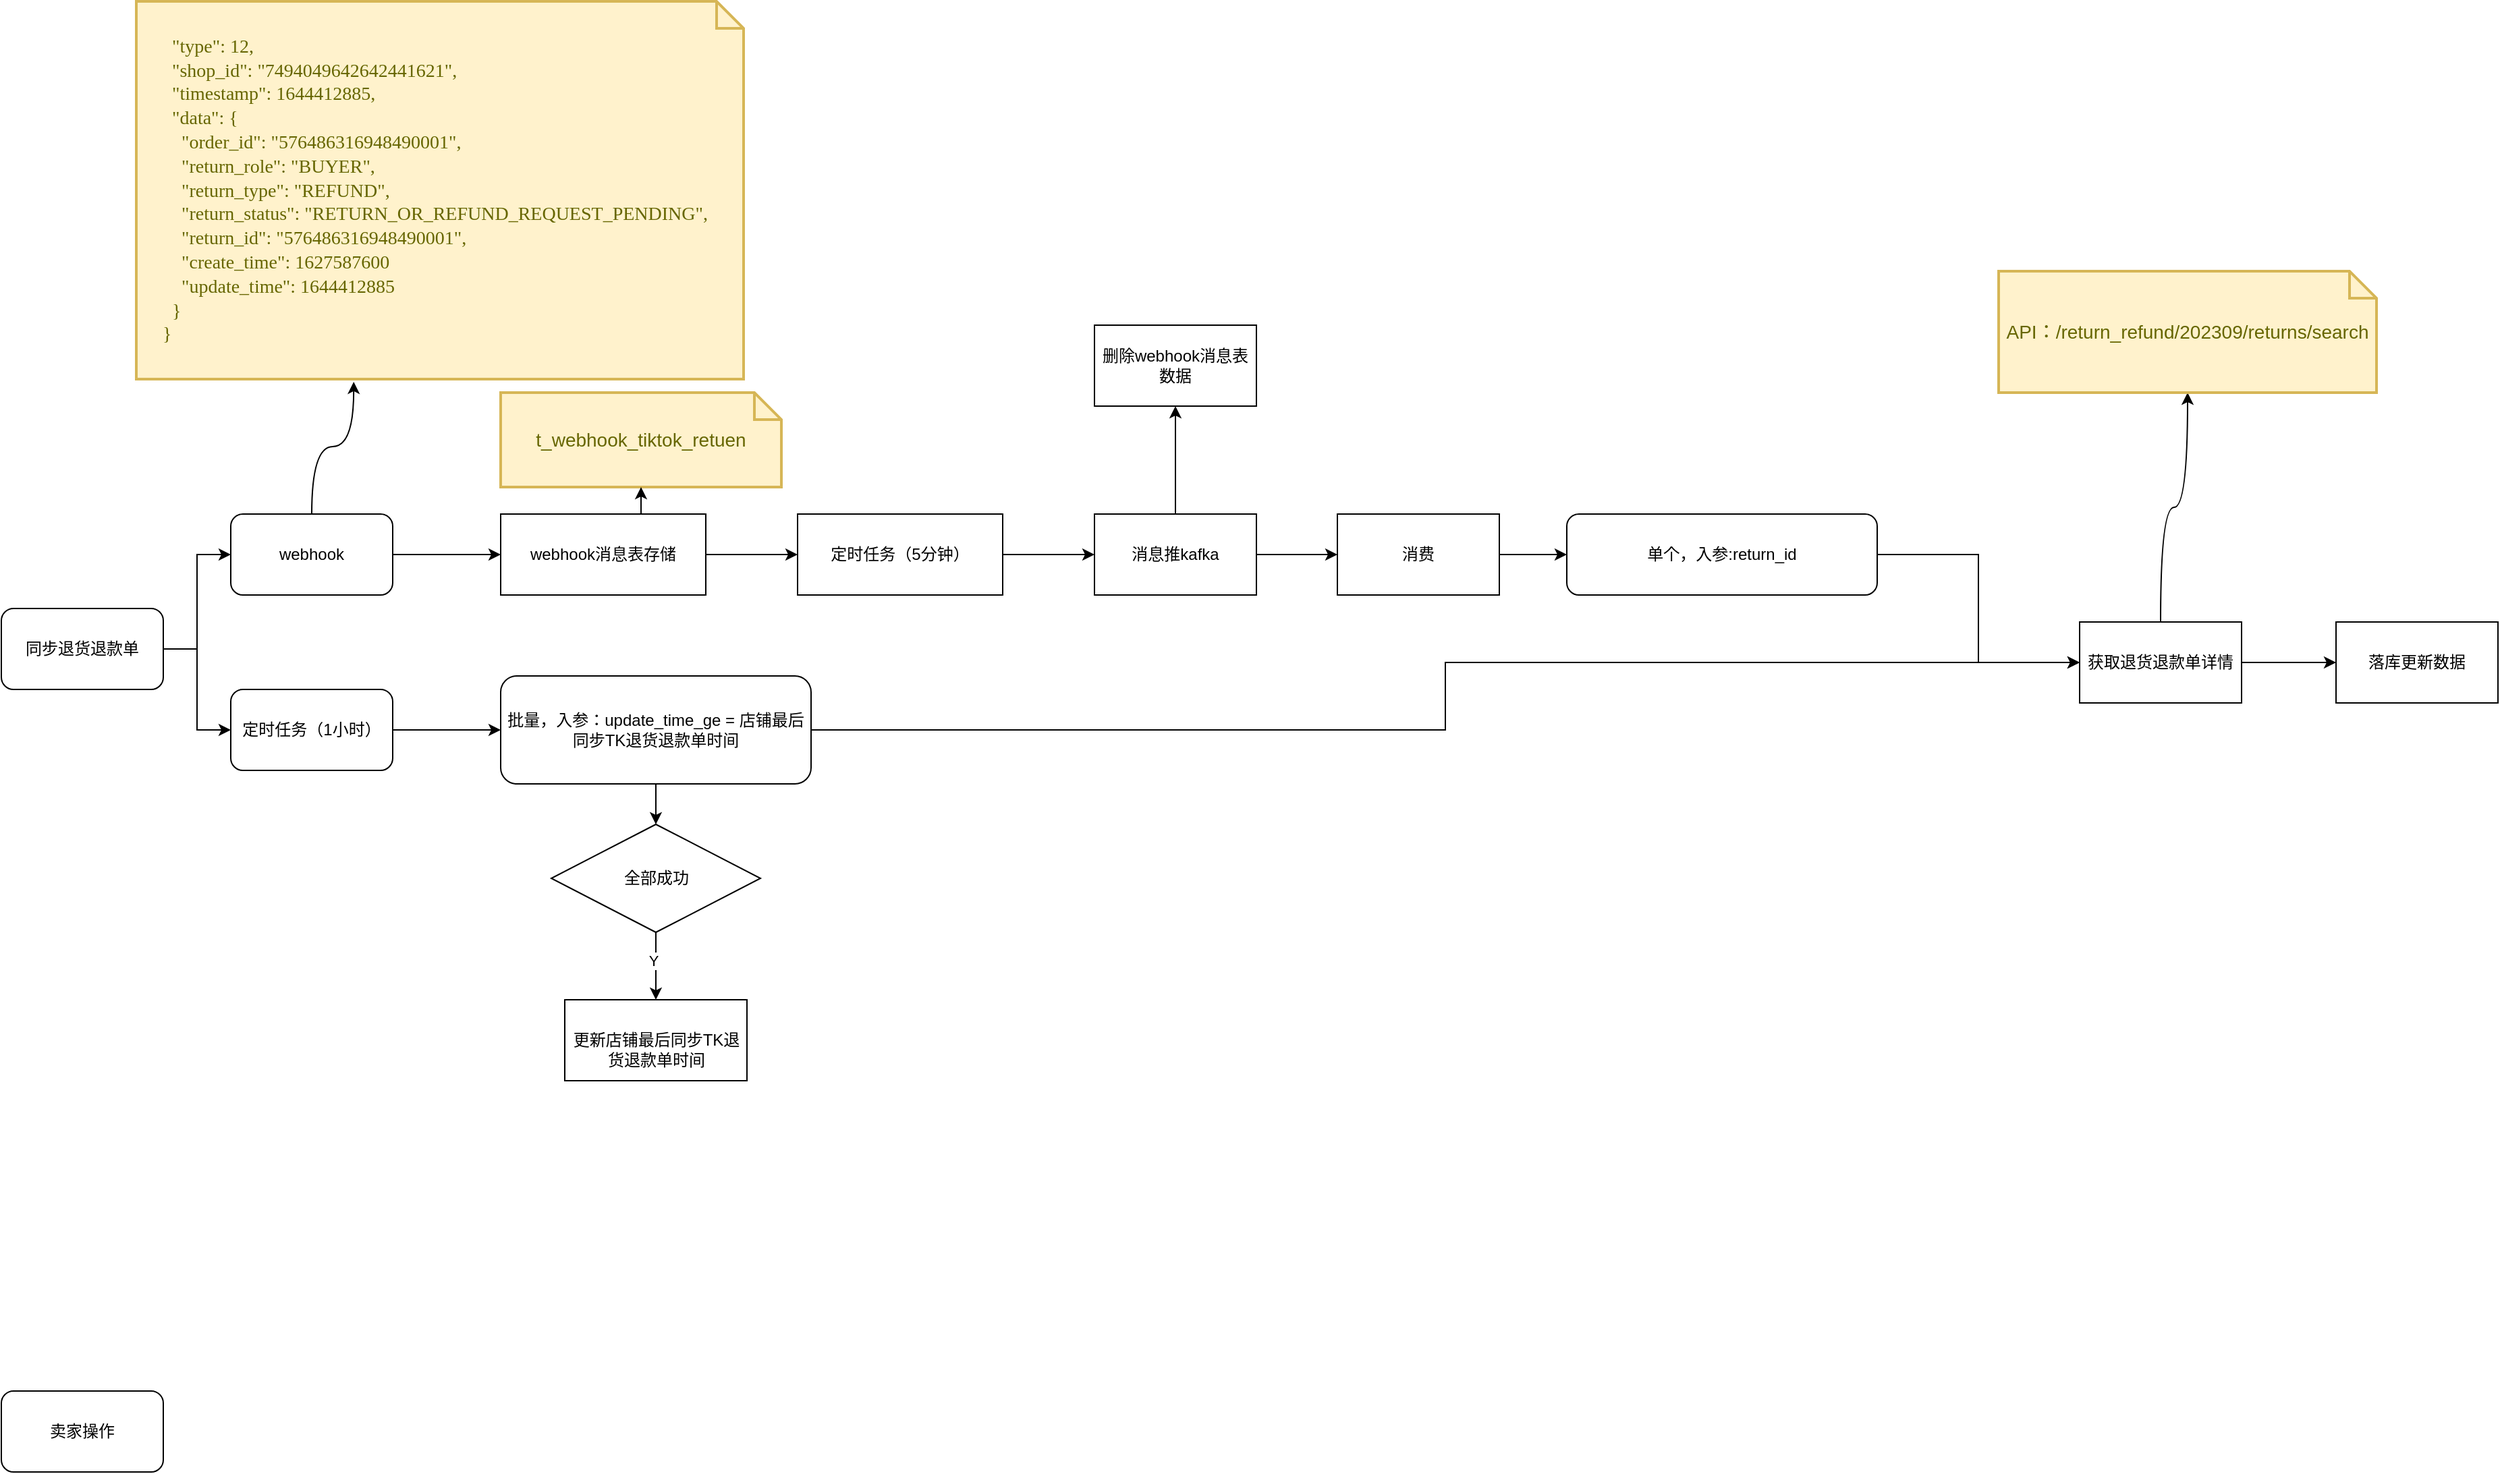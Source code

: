 <mxfile version="23.0.2" type="github">
  <diagram name="第 1 页" id="7Wf6cqTyHwaIPKZCL2vt">
    <mxGraphModel dx="1434" dy="2712" grid="1" gridSize="10" guides="1" tooltips="1" connect="1" arrows="1" fold="1" page="1" pageScale="1" pageWidth="1200" pageHeight="1920" math="0" shadow="0">
      <root>
        <mxCell id="0" />
        <mxCell id="1" parent="0" />
        <mxCell id="cwitm3p27Mh2OY6QhC1o-39" value="" style="edgeStyle=orthogonalEdgeStyle;rounded=0;orthogonalLoop=1;jettySize=auto;html=1;" edge="1" parent="1" source="cwitm3p27Mh2OY6QhC1o-1">
          <mxGeometry relative="1" as="geometry">
            <mxPoint x="370" y="130" as="targetPoint" />
          </mxGeometry>
        </mxCell>
        <mxCell id="cwitm3p27Mh2OY6QhC1o-1" value="webhook" style="rounded=1;whiteSpace=wrap;html=1;" vertex="1" parent="1">
          <mxGeometry x="170" y="100" width="120" height="60" as="geometry" />
        </mxCell>
        <mxCell id="cwitm3p27Mh2OY6QhC1o-25" style="edgeStyle=orthogonalEdgeStyle;rounded=0;orthogonalLoop=1;jettySize=auto;html=1;exitX=1;exitY=0.5;exitDx=0;exitDy=0;entryX=0;entryY=0.5;entryDx=0;entryDy=0;" edge="1" parent="1" source="cwitm3p27Mh2OY6QhC1o-2" target="cwitm3p27Mh2OY6QhC1o-1">
          <mxGeometry relative="1" as="geometry" />
        </mxCell>
        <mxCell id="cwitm3p27Mh2OY6QhC1o-26" style="edgeStyle=orthogonalEdgeStyle;rounded=0;orthogonalLoop=1;jettySize=auto;html=1;exitX=1;exitY=0.5;exitDx=0;exitDy=0;entryX=0;entryY=0.5;entryDx=0;entryDy=0;" edge="1" parent="1" source="cwitm3p27Mh2OY6QhC1o-2" target="cwitm3p27Mh2OY6QhC1o-3">
          <mxGeometry relative="1" as="geometry" />
        </mxCell>
        <mxCell id="cwitm3p27Mh2OY6QhC1o-2" value="同步退货退款单" style="rounded=1;whiteSpace=wrap;html=1;" vertex="1" parent="1">
          <mxGeometry y="170" width="120" height="60" as="geometry" />
        </mxCell>
        <mxCell id="cwitm3p27Mh2OY6QhC1o-18" value="" style="edgeStyle=orthogonalEdgeStyle;rounded=0;orthogonalLoop=1;jettySize=auto;html=1;" edge="1" parent="1" source="cwitm3p27Mh2OY6QhC1o-3" target="cwitm3p27Mh2OY6QhC1o-17">
          <mxGeometry relative="1" as="geometry" />
        </mxCell>
        <mxCell id="cwitm3p27Mh2OY6QhC1o-3" value="定时任务（1小时）" style="rounded=1;whiteSpace=wrap;html=1;" vertex="1" parent="1">
          <mxGeometry x="170" y="230" width="120" height="60" as="geometry" />
        </mxCell>
        <mxCell id="cwitm3p27Mh2OY6QhC1o-51" style="edgeStyle=orthogonalEdgeStyle;rounded=0;orthogonalLoop=1;jettySize=auto;html=1;exitX=1;exitY=0.5;exitDx=0;exitDy=0;entryX=0;entryY=0.5;entryDx=0;entryDy=0;" edge="1" parent="1" source="cwitm3p27Mh2OY6QhC1o-10" target="cwitm3p27Mh2OY6QhC1o-16">
          <mxGeometry relative="1" as="geometry" />
        </mxCell>
        <mxCell id="cwitm3p27Mh2OY6QhC1o-10" value="单个，入参:return_id" style="whiteSpace=wrap;html=1;rounded=1;" vertex="1" parent="1">
          <mxGeometry x="1160" y="100" width="230" height="60" as="geometry" />
        </mxCell>
        <mxCell id="cwitm3p27Mh2OY6QhC1o-14" value="&lt;pre style=&quot;outline: none; font-family: Courier; font-size: 14px; border: 0px; margin: 0px; padding: 0px; box-sizing: border-box; font-style: normal; font-variant-ligatures: normal; font-variant-caps: normal; font-weight: 400; letter-spacing: normal; text-align: start; text-indent: 0px; text-transform: none; word-spacing: 0px; -webkit-text-stroke-width: 0px; text-decoration-thickness: initial; text-decoration-style: initial; text-decoration-color: initial; display: block; color: var(--zep-neutral-text1); overflow-wrap: break-word; word-break: break-all; overflow-x: auto; background: var(--zep-neutral-bg2);&quot;&gt;&lt;code style=&quot;outline: none; font-family: monospace, monospace; font-size: 1em; border: 0px; margin: 0px; padding: 0px; box-sizing: border-box;&quot; class=&quot;language-JSON&quot;&gt;&lt;span style=&quot;outline: none; font-family: &amp;quot;TikTok Text&amp;quot;; margin: 0px; padding: 0px; border: 0px; -webkit-font-smoothing: antialiased; box-sizing: border-box;&quot;&gt;&lt;/span&gt;&lt;span style=&quot;outline: none; font-family: &amp;quot;TikTok Text&amp;quot;; margin: 0px; padding: 0px; border: 0px; -webkit-font-smoothing: antialiased; box-sizing: border-box;&quot;&gt;&lt;span style=&quot;outline: none; font-family: &amp;quot;TikTok Text&amp;quot;; margin: 0px; padding: 0px; border: 0px; -webkit-font-smoothing: antialiased; box-sizing: border-box;&quot;&gt;  &lt;/span&gt;&lt;span style=&quot;outline: none; font-family: &amp;quot;TikTok Text&amp;quot;; margin: 0px; padding: 0px; border: 0px; -webkit-font-smoothing: antialiased; box-sizing: border-box;&quot; class=&quot;hljs-attr&quot;&gt;&quot;type&quot;&lt;/span&gt;&lt;span style=&quot;outline: none; font-family: &amp;quot;TikTok Text&amp;quot;; margin: 0px; padding: 0px; border: 0px; -webkit-font-smoothing: antialiased; box-sizing: border-box;&quot;&gt;: &lt;/span&gt;&lt;span style=&quot;outline: none; font-family: &amp;quot;TikTok Text&amp;quot;; margin: 0px; padding: 0px; border: 0px; box-sizing: border-box; color: var(--zep-brand-normal); word-break: break-all;&quot;&gt;12&lt;/span&gt;&lt;span style=&quot;outline: none; font-family: &amp;quot;TikTok Text&amp;quot;; margin: 0px; padding: 0px; border: 0px; -webkit-font-smoothing: antialiased; box-sizing: border-box;&quot;&gt;,  &lt;br/&gt;&lt;/span&gt;&lt;/span&gt;&lt;span style=&quot;outline: none; font-family: &amp;quot;TikTok Text&amp;quot;; margin: 0px; padding: 0px; border: 0px; -webkit-font-smoothing: antialiased; box-sizing: border-box;&quot;&gt;&lt;span style=&quot;outline: none; font-family: &amp;quot;TikTok Text&amp;quot;; margin: 0px; padding: 0px; border: 0px; -webkit-font-smoothing: antialiased; box-sizing: border-box;&quot;&gt;  &lt;/span&gt;&lt;span style=&quot;outline: none; font-family: &amp;quot;TikTok Text&amp;quot;; margin: 0px; padding: 0px; border: 0px; -webkit-font-smoothing: antialiased; box-sizing: border-box;&quot; class=&quot;hljs-attr&quot;&gt;&quot;shop_id&quot;&lt;/span&gt;&lt;span style=&quot;outline: none; font-family: &amp;quot;TikTok Text&amp;quot;; margin: 0px; padding: 0px; border: 0px; -webkit-font-smoothing: antialiased; box-sizing: border-box;&quot;&gt;: &lt;/span&gt;&lt;span style=&quot;outline: none; font-family: &amp;quot;TikTok Text&amp;quot;; margin: 0px; padding: 0px; border: 0px; box-sizing: border-box; color: var(--zep-brand-normal); word-break: break-all;&quot;&gt;&quot;7494049642642441621&quot;&lt;/span&gt;&lt;span style=&quot;outline: none; font-family: &amp;quot;TikTok Text&amp;quot;; margin: 0px; padding: 0px; border: 0px; -webkit-font-smoothing: antialiased; box-sizing: border-box;&quot;&gt;,  &lt;br/&gt;&lt;/span&gt;&lt;/span&gt;&lt;span style=&quot;outline: none; font-family: &amp;quot;TikTok Text&amp;quot;; margin: 0px; padding: 0px; border: 0px; -webkit-font-smoothing: antialiased; box-sizing: border-box;&quot;&gt;&lt;span style=&quot;outline: none; font-family: &amp;quot;TikTok Text&amp;quot;; margin: 0px; padding: 0px; border: 0px; -webkit-font-smoothing: antialiased; box-sizing: border-box;&quot;&gt;  &lt;/span&gt;&lt;span style=&quot;outline: none; font-family: &amp;quot;TikTok Text&amp;quot;; margin: 0px; padding: 0px; border: 0px; -webkit-font-smoothing: antialiased; box-sizing: border-box;&quot; class=&quot;hljs-attr&quot;&gt;&quot;timestamp&quot;&lt;/span&gt;&lt;span style=&quot;outline: none; font-family: &amp;quot;TikTok Text&amp;quot;; margin: 0px; padding: 0px; border: 0px; -webkit-font-smoothing: antialiased; box-sizing: border-box;&quot;&gt;: &lt;/span&gt;&lt;span style=&quot;outline: none; font-family: &amp;quot;TikTok Text&amp;quot;; margin: 0px; padding: 0px; border: 0px; box-sizing: border-box; color: var(--zep-brand-normal); word-break: break-all;&quot;&gt;1644412885&lt;/span&gt;&lt;span style=&quot;outline: none; font-family: &amp;quot;TikTok Text&amp;quot;; margin: 0px; padding: 0px; border: 0px; -webkit-font-smoothing: antialiased; box-sizing: border-box;&quot;&gt;,  &lt;br/&gt;&lt;/span&gt;&lt;/span&gt;&lt;span style=&quot;outline: none; font-family: &amp;quot;TikTok Text&amp;quot;; margin: 0px; padding: 0px; border: 0px; -webkit-font-smoothing: antialiased; box-sizing: border-box;&quot;&gt;&lt;span style=&quot;outline: none; font-family: &amp;quot;TikTok Text&amp;quot;; margin: 0px; padding: 0px; border: 0px; -webkit-font-smoothing: antialiased; box-sizing: border-box;&quot;&gt;  &lt;/span&gt;&lt;span style=&quot;outline: none; font-family: &amp;quot;TikTok Text&amp;quot;; margin: 0px; padding: 0px; border: 0px; -webkit-font-smoothing: antialiased; box-sizing: border-box;&quot; class=&quot;hljs-attr&quot;&gt;&quot;data&quot;&lt;/span&gt;&lt;span style=&quot;outline: none; font-family: &amp;quot;TikTok Text&amp;quot;; margin: 0px; padding: 0px; border: 0px; -webkit-font-smoothing: antialiased; box-sizing: border-box;&quot;&gt;: {  &lt;br/&gt;&lt;/span&gt;&lt;/span&gt;&lt;span style=&quot;outline: none; font-family: &amp;quot;TikTok Text&amp;quot;; margin: 0px; padding: 0px; border: 0px; -webkit-font-smoothing: antialiased; box-sizing: border-box;&quot;&gt;&lt;span style=&quot;outline: none; font-family: &amp;quot;TikTok Text&amp;quot;; margin: 0px; padding: 0px; border: 0px; -webkit-font-smoothing: antialiased; box-sizing: border-box;&quot;&gt;    &lt;/span&gt;&lt;span style=&quot;outline: none; font-family: &amp;quot;TikTok Text&amp;quot;; margin: 0px; padding: 0px; border: 0px; -webkit-font-smoothing: antialiased; box-sizing: border-box;&quot; class=&quot;hljs-attr&quot;&gt;&quot;order_id&quot;&lt;/span&gt;&lt;span style=&quot;outline: none; font-family: &amp;quot;TikTok Text&amp;quot;; margin: 0px; padding: 0px; border: 0px; -webkit-font-smoothing: antialiased; box-sizing: border-box;&quot;&gt;: &lt;/span&gt;&lt;span style=&quot;outline: none; font-family: &amp;quot;TikTok Text&amp;quot;; margin: 0px; padding: 0px; border: 0px; box-sizing: border-box; color: var(--zep-brand-normal); word-break: break-all;&quot;&gt;&quot;576486316948490001&quot;&lt;/span&gt;&lt;span style=&quot;outline: none; font-family: &amp;quot;TikTok Text&amp;quot;; margin: 0px; padding: 0px; border: 0px; -webkit-font-smoothing: antialiased; box-sizing: border-box;&quot;&gt;,  &lt;br/&gt;&lt;/span&gt;&lt;/span&gt;&lt;span style=&quot;outline: none; font-family: &amp;quot;TikTok Text&amp;quot;; margin: 0px; padding: 0px; border: 0px; -webkit-font-smoothing: antialiased; box-sizing: border-box;&quot;&gt;&lt;span style=&quot;outline: none; font-family: &amp;quot;TikTok Text&amp;quot;; margin: 0px; padding: 0px; border: 0px; -webkit-font-smoothing: antialiased; box-sizing: border-box;&quot;&gt;    &lt;/span&gt;&lt;span style=&quot;outline: none; font-family: &amp;quot;TikTok Text&amp;quot;; margin: 0px; padding: 0px; border: 0px; -webkit-font-smoothing: antialiased; box-sizing: border-box;&quot; class=&quot;hljs-attr&quot;&gt;&quot;return_role&quot;&lt;/span&gt;&lt;span style=&quot;outline: none; font-family: &amp;quot;TikTok Text&amp;quot;; margin: 0px; padding: 0px; border: 0px; -webkit-font-smoothing: antialiased; box-sizing: border-box;&quot;&gt;: &lt;/span&gt;&lt;span style=&quot;outline: none; font-family: &amp;quot;TikTok Text&amp;quot;; margin: 0px; padding: 0px; border: 0px; box-sizing: border-box; color: var(--zep-brand-normal); word-break: break-all;&quot;&gt;&quot;BUYER&quot;&lt;/span&gt;&lt;span style=&quot;outline: none; font-family: &amp;quot;TikTok Text&amp;quot;; margin: 0px; padding: 0px; border: 0px; -webkit-font-smoothing: antialiased; box-sizing: border-box;&quot;&gt;,  &lt;br/&gt;&lt;/span&gt;&lt;/span&gt;&lt;span style=&quot;outline: none; font-family: &amp;quot;TikTok Text&amp;quot;; margin: 0px; padding: 0px; border: 0px; -webkit-font-smoothing: antialiased; box-sizing: border-box;&quot;&gt;&lt;span style=&quot;outline: none; font-family: &amp;quot;TikTok Text&amp;quot;; margin: 0px; padding: 0px; border: 0px; -webkit-font-smoothing: antialiased; box-sizing: border-box;&quot;&gt;    &lt;/span&gt;&lt;span style=&quot;outline: none; font-family: &amp;quot;TikTok Text&amp;quot;; margin: 0px; padding: 0px; border: 0px; -webkit-font-smoothing: antialiased; box-sizing: border-box;&quot; class=&quot;hljs-attr&quot;&gt;&quot;return_type&quot;&lt;/span&gt;&lt;span style=&quot;outline: none; font-family: &amp;quot;TikTok Text&amp;quot;; margin: 0px; padding: 0px; border: 0px; -webkit-font-smoothing: antialiased; box-sizing: border-box;&quot;&gt;: &lt;/span&gt;&lt;span style=&quot;outline: none; font-family: &amp;quot;TikTok Text&amp;quot;; margin: 0px; padding: 0px; border: 0px; box-sizing: border-box; color: var(--zep-brand-normal); word-break: break-all;&quot;&gt;&quot;REFUND&quot;&lt;/span&gt;&lt;span style=&quot;outline: none; font-family: &amp;quot;TikTok Text&amp;quot;; margin: 0px; padding: 0px; border: 0px; -webkit-font-smoothing: antialiased; box-sizing: border-box;&quot;&gt;,  &lt;br/&gt;&lt;/span&gt;&lt;/span&gt;&lt;span style=&quot;outline: none; font-family: &amp;quot;TikTok Text&amp;quot;; margin: 0px; padding: 0px; border: 0px; -webkit-font-smoothing: antialiased; box-sizing: border-box;&quot;&gt;&lt;span style=&quot;outline: none; font-family: &amp;quot;TikTok Text&amp;quot;; margin: 0px; padding: 0px; border: 0px; -webkit-font-smoothing: antialiased; box-sizing: border-box;&quot;&gt;    &lt;/span&gt;&lt;span style=&quot;outline: none; font-family: &amp;quot;TikTok Text&amp;quot;; margin: 0px; padding: 0px; border: 0px; -webkit-font-smoothing: antialiased; box-sizing: border-box;&quot; class=&quot;hljs-attr&quot;&gt;&quot;return_status&quot;&lt;/span&gt;&lt;span style=&quot;outline: none; font-family: &amp;quot;TikTok Text&amp;quot;; margin: 0px; padding: 0px; border: 0px; -webkit-font-smoothing: antialiased; box-sizing: border-box;&quot;&gt;: &lt;/span&gt;&lt;span style=&quot;outline: none; font-family: &amp;quot;TikTok Text&amp;quot;; margin: 0px; padding: 0px; border: 0px; box-sizing: border-box; color: var(--zep-brand-normal); word-break: break-all;&quot;&gt;&quot;RETURN_OR_REFUND_REQUEST_PENDING&quot;&lt;/span&gt;&lt;span style=&quot;outline: none; font-family: &amp;quot;TikTok Text&amp;quot;; margin: 0px; padding: 0px; border: 0px; -webkit-font-smoothing: antialiased; box-sizing: border-box;&quot;&gt;,  &lt;br/&gt;&lt;/span&gt;&lt;/span&gt;&lt;span style=&quot;outline: none; font-family: &amp;quot;TikTok Text&amp;quot;; margin: 0px; padding: 0px; border: 0px; -webkit-font-smoothing: antialiased; box-sizing: border-box;&quot;&gt;&lt;span style=&quot;outline: none; font-family: &amp;quot;TikTok Text&amp;quot;; margin: 0px; padding: 0px; border: 0px; -webkit-font-smoothing: antialiased; box-sizing: border-box;&quot;&gt;    &lt;/span&gt;&lt;span style=&quot;outline: none; font-family: &amp;quot;TikTok Text&amp;quot;; margin: 0px; padding: 0px; border: 0px; -webkit-font-smoothing: antialiased; box-sizing: border-box;&quot; class=&quot;hljs-attr&quot;&gt;&quot;return_id&quot;&lt;/span&gt;&lt;span style=&quot;outline: none; font-family: &amp;quot;TikTok Text&amp;quot;; margin: 0px; padding: 0px; border: 0px; -webkit-font-smoothing: antialiased; box-sizing: border-box;&quot;&gt;: &lt;/span&gt;&lt;span style=&quot;outline: none; font-family: &amp;quot;TikTok Text&amp;quot;; margin: 0px; padding: 0px; border: 0px; box-sizing: border-box; color: var(--zep-brand-normal); word-break: break-all;&quot;&gt;&quot;576486316948490001&quot;&lt;/span&gt;&lt;span style=&quot;outline: none; font-family: &amp;quot;TikTok Text&amp;quot;; margin: 0px; padding: 0px; border: 0px; -webkit-font-smoothing: antialiased; box-sizing: border-box;&quot;&gt;,  &lt;br/&gt;&lt;/span&gt;&lt;/span&gt;&lt;span style=&quot;outline: none; font-family: &amp;quot;TikTok Text&amp;quot;; margin: 0px; padding: 0px; border: 0px; -webkit-font-smoothing: antialiased; box-sizing: border-box;&quot;&gt;&lt;span style=&quot;outline: none; font-family: &amp;quot;TikTok Text&amp;quot;; margin: 0px; padding: 0px; border: 0px; -webkit-font-smoothing: antialiased; box-sizing: border-box;&quot;&gt;    &lt;/span&gt;&lt;span style=&quot;outline: none; font-family: &amp;quot;TikTok Text&amp;quot;; margin: 0px; padding: 0px; border: 0px; -webkit-font-smoothing: antialiased; box-sizing: border-box;&quot; class=&quot;hljs-attr&quot;&gt;&quot;create_time&quot;&lt;/span&gt;&lt;span style=&quot;outline: none; font-family: &amp;quot;TikTok Text&amp;quot;; margin: 0px; padding: 0px; border: 0px; -webkit-font-smoothing: antialiased; box-sizing: border-box;&quot;&gt;: &lt;/span&gt;&lt;span style=&quot;outline: none; font-family: &amp;quot;TikTok Text&amp;quot;; margin: 0px; padding: 0px; border: 0px; box-sizing: border-box; color: var(--zep-brand-normal); word-break: break-all;&quot;&gt;1627587600&lt;/span&gt;&lt;span style=&quot;outline: none; font-family: &amp;quot;TikTok Text&amp;quot;; margin: 0px; padding: 0px; border: 0px; -webkit-font-smoothing: antialiased; box-sizing: border-box;&quot;&gt;  &lt;br/&gt;&lt;/span&gt;&lt;/span&gt;&lt;span style=&quot;outline: none; font-family: &amp;quot;TikTok Text&amp;quot;; margin: 0px; padding: 0px; border: 0px; -webkit-font-smoothing: antialiased; box-sizing: border-box;&quot;&gt;&lt;span style=&quot;outline: none; font-family: &amp;quot;TikTok Text&amp;quot;; margin: 0px; padding: 0px; border: 0px; -webkit-font-smoothing: antialiased; box-sizing: border-box;&quot;&gt;    &lt;/span&gt;&lt;span style=&quot;outline: none; font-family: &amp;quot;TikTok Text&amp;quot;; margin: 0px; padding: 0px; border: 0px; box-sizing: border-box; color: var(--zep-brand-normal); word-break: break-all;&quot;&gt;&quot;update_time&quot;&lt;/span&gt;&lt;span style=&quot;outline: none; font-family: &amp;quot;TikTok Text&amp;quot;; margin: 0px; padding: 0px; border: 0px; -webkit-font-smoothing: antialiased; box-sizing: border-box;&quot;&gt;: &lt;/span&gt;&lt;span style=&quot;outline: none; font-family: &amp;quot;TikTok Text&amp;quot;; margin: 0px; padding: 0px; border: 0px; box-sizing: border-box; color: var(--zep-brand-normal); word-break: break-all;&quot;&gt;1644412885&lt;/span&gt;&lt;span style=&quot;outline: none; font-family: &amp;quot;TikTok Text&amp;quot;; margin: 0px; padding: 0px; border: 0px; -webkit-font-smoothing: antialiased; box-sizing: border-box;&quot;&gt;  &lt;br/&gt;&lt;/span&gt;&lt;/span&gt;&lt;span style=&quot;outline: none; font-family: &amp;quot;TikTok Text&amp;quot;; margin: 0px; padding: 0px; border: 0px; -webkit-font-smoothing: antialiased; box-sizing: border-box;&quot;&gt;  }  &lt;br/&gt;&lt;/span&gt;&lt;span style=&quot;outline: none; font-family: &amp;quot;TikTok Text&amp;quot;; margin: 0px; padding: 0px; border: 0px; -webkit-font-smoothing: antialiased; box-sizing: border-box;&quot;&gt;}&lt;/span&gt;&lt;/code&gt;&lt;/pre&gt;" style="shape=note;strokeWidth=2;fontSize=14;size=20;whiteSpace=wrap;html=1;fillColor=#fff2cc;strokeColor=#d6b656;fontColor=#666600;" vertex="1" parent="1">
          <mxGeometry x="100" y="-280" width="450" height="280" as="geometry" />
        </mxCell>
        <mxCell id="cwitm3p27Mh2OY6QhC1o-15" style="edgeStyle=orthogonalEdgeStyle;rounded=0;orthogonalLoop=1;jettySize=auto;html=1;exitX=0.5;exitY=0;exitDx=0;exitDy=0;entryX=0.358;entryY=1.007;entryDx=0;entryDy=0;entryPerimeter=0;curved=1;" edge="1" parent="1" source="cwitm3p27Mh2OY6QhC1o-1" target="cwitm3p27Mh2OY6QhC1o-14">
          <mxGeometry relative="1" as="geometry" />
        </mxCell>
        <mxCell id="cwitm3p27Mh2OY6QhC1o-24" style="edgeStyle=orthogonalEdgeStyle;rounded=0;orthogonalLoop=1;jettySize=auto;html=1;exitX=0.5;exitY=0;exitDx=0;exitDy=0;curved=1;" edge="1" parent="1" source="cwitm3p27Mh2OY6QhC1o-16" target="cwitm3p27Mh2OY6QhC1o-23">
          <mxGeometry relative="1" as="geometry" />
        </mxCell>
        <mxCell id="cwitm3p27Mh2OY6QhC1o-28" style="edgeStyle=orthogonalEdgeStyle;rounded=0;orthogonalLoop=1;jettySize=auto;html=1;exitX=1;exitY=0.5;exitDx=0;exitDy=0;" edge="1" parent="1" source="cwitm3p27Mh2OY6QhC1o-16" target="cwitm3p27Mh2OY6QhC1o-27">
          <mxGeometry relative="1" as="geometry" />
        </mxCell>
        <mxCell id="cwitm3p27Mh2OY6QhC1o-16" value="获取退货退款单详情" style="rounded=0;whiteSpace=wrap;html=1;" vertex="1" parent="1">
          <mxGeometry x="1540" y="180" width="120" height="60" as="geometry" />
        </mxCell>
        <mxCell id="cwitm3p27Mh2OY6QhC1o-32" style="edgeStyle=orthogonalEdgeStyle;rounded=0;orthogonalLoop=1;jettySize=auto;html=1;exitX=0.5;exitY=1;exitDx=0;exitDy=0;entryX=0.5;entryY=0;entryDx=0;entryDy=0;" edge="1" parent="1" source="cwitm3p27Mh2OY6QhC1o-17" target="cwitm3p27Mh2OY6QhC1o-31">
          <mxGeometry relative="1" as="geometry" />
        </mxCell>
        <mxCell id="cwitm3p27Mh2OY6QhC1o-52" style="edgeStyle=orthogonalEdgeStyle;rounded=0;orthogonalLoop=1;jettySize=auto;html=1;exitX=1;exitY=0.5;exitDx=0;exitDy=0;" edge="1" parent="1" source="cwitm3p27Mh2OY6QhC1o-17" target="cwitm3p27Mh2OY6QhC1o-16">
          <mxGeometry relative="1" as="geometry" />
        </mxCell>
        <mxCell id="cwitm3p27Mh2OY6QhC1o-17" value="批量，入参：update_time_ge = 店铺最后同步TK退货退款单时间" style="whiteSpace=wrap;html=1;rounded=1;" vertex="1" parent="1">
          <mxGeometry x="370" y="220" width="230" height="80" as="geometry" />
        </mxCell>
        <mxCell id="cwitm3p27Mh2OY6QhC1o-23" value="API：/return_refund/202309/returns/search" style="shape=note;strokeWidth=2;fontSize=14;size=20;whiteSpace=wrap;html=1;fillColor=#fff2cc;strokeColor=#d6b656;fontColor=#666600;" vertex="1" parent="1">
          <mxGeometry x="1480" y="-80" width="280" height="90" as="geometry" />
        </mxCell>
        <mxCell id="cwitm3p27Mh2OY6QhC1o-27" value="落库更新数据" style="rounded=0;whiteSpace=wrap;html=1;" vertex="1" parent="1">
          <mxGeometry x="1730" y="180" width="120" height="60" as="geometry" />
        </mxCell>
        <mxCell id="cwitm3p27Mh2OY6QhC1o-30" value="卖家操作" style="rounded=1;whiteSpace=wrap;html=1;" vertex="1" parent="1">
          <mxGeometry y="750" width="120" height="60" as="geometry" />
        </mxCell>
        <mxCell id="cwitm3p27Mh2OY6QhC1o-34" value="" style="edgeStyle=orthogonalEdgeStyle;rounded=0;orthogonalLoop=1;jettySize=auto;html=1;" edge="1" parent="1" source="cwitm3p27Mh2OY6QhC1o-31" target="cwitm3p27Mh2OY6QhC1o-33">
          <mxGeometry relative="1" as="geometry" />
        </mxCell>
        <mxCell id="cwitm3p27Mh2OY6QhC1o-36" value="Y" style="edgeLabel;html=1;align=center;verticalAlign=middle;resizable=0;points=[];" vertex="1" connectable="0" parent="cwitm3p27Mh2OY6QhC1o-34">
          <mxGeometry x="-0.16" y="-2" relative="1" as="geometry">
            <mxPoint as="offset" />
          </mxGeometry>
        </mxCell>
        <mxCell id="cwitm3p27Mh2OY6QhC1o-31" value="全部成功" style="rhombus;whiteSpace=wrap;html=1;" vertex="1" parent="1">
          <mxGeometry x="407.5" y="330" width="155" height="80" as="geometry" />
        </mxCell>
        <mxCell id="cwitm3p27Mh2OY6QhC1o-33" value="&lt;br&gt; 更新店铺最后同步TK退货退款单时间&lt;br&gt;" style="whiteSpace=wrap;html=1;" vertex="1" parent="1">
          <mxGeometry x="417.5" y="460" width="135" height="60" as="geometry" />
        </mxCell>
        <mxCell id="cwitm3p27Mh2OY6QhC1o-45" value="" style="edgeStyle=orthogonalEdgeStyle;rounded=0;orthogonalLoop=1;jettySize=auto;html=1;" edge="1" parent="1" source="cwitm3p27Mh2OY6QhC1o-37" target="cwitm3p27Mh2OY6QhC1o-44">
          <mxGeometry relative="1" as="geometry" />
        </mxCell>
        <mxCell id="cwitm3p27Mh2OY6QhC1o-37" value="定时任务（5分钟）" style="rounded=0;whiteSpace=wrap;html=1;" vertex="1" parent="1">
          <mxGeometry x="590" y="100" width="152" height="60" as="geometry" />
        </mxCell>
        <mxCell id="cwitm3p27Mh2OY6QhC1o-43" style="edgeStyle=orthogonalEdgeStyle;rounded=0;orthogonalLoop=1;jettySize=auto;html=1;exitX=1;exitY=0.5;exitDx=0;exitDy=0;entryX=0;entryY=0.5;entryDx=0;entryDy=0;" edge="1" parent="1" source="cwitm3p27Mh2OY6QhC1o-40" target="cwitm3p27Mh2OY6QhC1o-37">
          <mxGeometry relative="1" as="geometry" />
        </mxCell>
        <mxCell id="cwitm3p27Mh2OY6QhC1o-40" value="webhook消息表存储" style="rounded=0;whiteSpace=wrap;html=1;" vertex="1" parent="1">
          <mxGeometry x="370" y="100" width="152" height="60" as="geometry" />
        </mxCell>
        <mxCell id="cwitm3p27Mh2OY6QhC1o-41" value="t_webhook_tiktok_retuen" style="shape=note;strokeWidth=2;fontSize=14;size=20;whiteSpace=wrap;html=1;fillColor=#fff2cc;strokeColor=#d6b656;fontColor=#666600;" vertex="1" parent="1">
          <mxGeometry x="370" y="10" width="208" height="70" as="geometry" />
        </mxCell>
        <mxCell id="cwitm3p27Mh2OY6QhC1o-42" style="edgeStyle=orthogonalEdgeStyle;rounded=0;orthogonalLoop=1;jettySize=auto;html=1;exitX=0.5;exitY=0;exitDx=0;exitDy=0;entryX=0.5;entryY=1;entryDx=0;entryDy=0;entryPerimeter=0;" edge="1" parent="1" source="cwitm3p27Mh2OY6QhC1o-40" target="cwitm3p27Mh2OY6QhC1o-41">
          <mxGeometry relative="1" as="geometry" />
        </mxCell>
        <mxCell id="cwitm3p27Mh2OY6QhC1o-47" value="" style="edgeStyle=orthogonalEdgeStyle;rounded=0;orthogonalLoop=1;jettySize=auto;html=1;" edge="1" parent="1" source="cwitm3p27Mh2OY6QhC1o-44" target="cwitm3p27Mh2OY6QhC1o-46">
          <mxGeometry relative="1" as="geometry" />
        </mxCell>
        <mxCell id="cwitm3p27Mh2OY6QhC1o-49" value="" style="edgeStyle=orthogonalEdgeStyle;rounded=0;orthogonalLoop=1;jettySize=auto;html=1;" edge="1" parent="1" source="cwitm3p27Mh2OY6QhC1o-44" target="cwitm3p27Mh2OY6QhC1o-48">
          <mxGeometry relative="1" as="geometry" />
        </mxCell>
        <mxCell id="cwitm3p27Mh2OY6QhC1o-44" value="消息推kafka" style="whiteSpace=wrap;html=1;rounded=0;" vertex="1" parent="1">
          <mxGeometry x="810" y="100" width="120" height="60" as="geometry" />
        </mxCell>
        <mxCell id="cwitm3p27Mh2OY6QhC1o-50" style="edgeStyle=orthogonalEdgeStyle;rounded=0;orthogonalLoop=1;jettySize=auto;html=1;exitX=1;exitY=0.5;exitDx=0;exitDy=0;entryX=0;entryY=0.5;entryDx=0;entryDy=0;" edge="1" parent="1" source="cwitm3p27Mh2OY6QhC1o-46" target="cwitm3p27Mh2OY6QhC1o-10">
          <mxGeometry relative="1" as="geometry" />
        </mxCell>
        <mxCell id="cwitm3p27Mh2OY6QhC1o-46" value="消费" style="whiteSpace=wrap;html=1;rounded=0;" vertex="1" parent="1">
          <mxGeometry x="990" y="100" width="120" height="60" as="geometry" />
        </mxCell>
        <mxCell id="cwitm3p27Mh2OY6QhC1o-48" value="删除webhook消息表数据" style="whiteSpace=wrap;html=1;rounded=0;" vertex="1" parent="1">
          <mxGeometry x="810" y="-40" width="120" height="60" as="geometry" />
        </mxCell>
      </root>
    </mxGraphModel>
  </diagram>
</mxfile>
